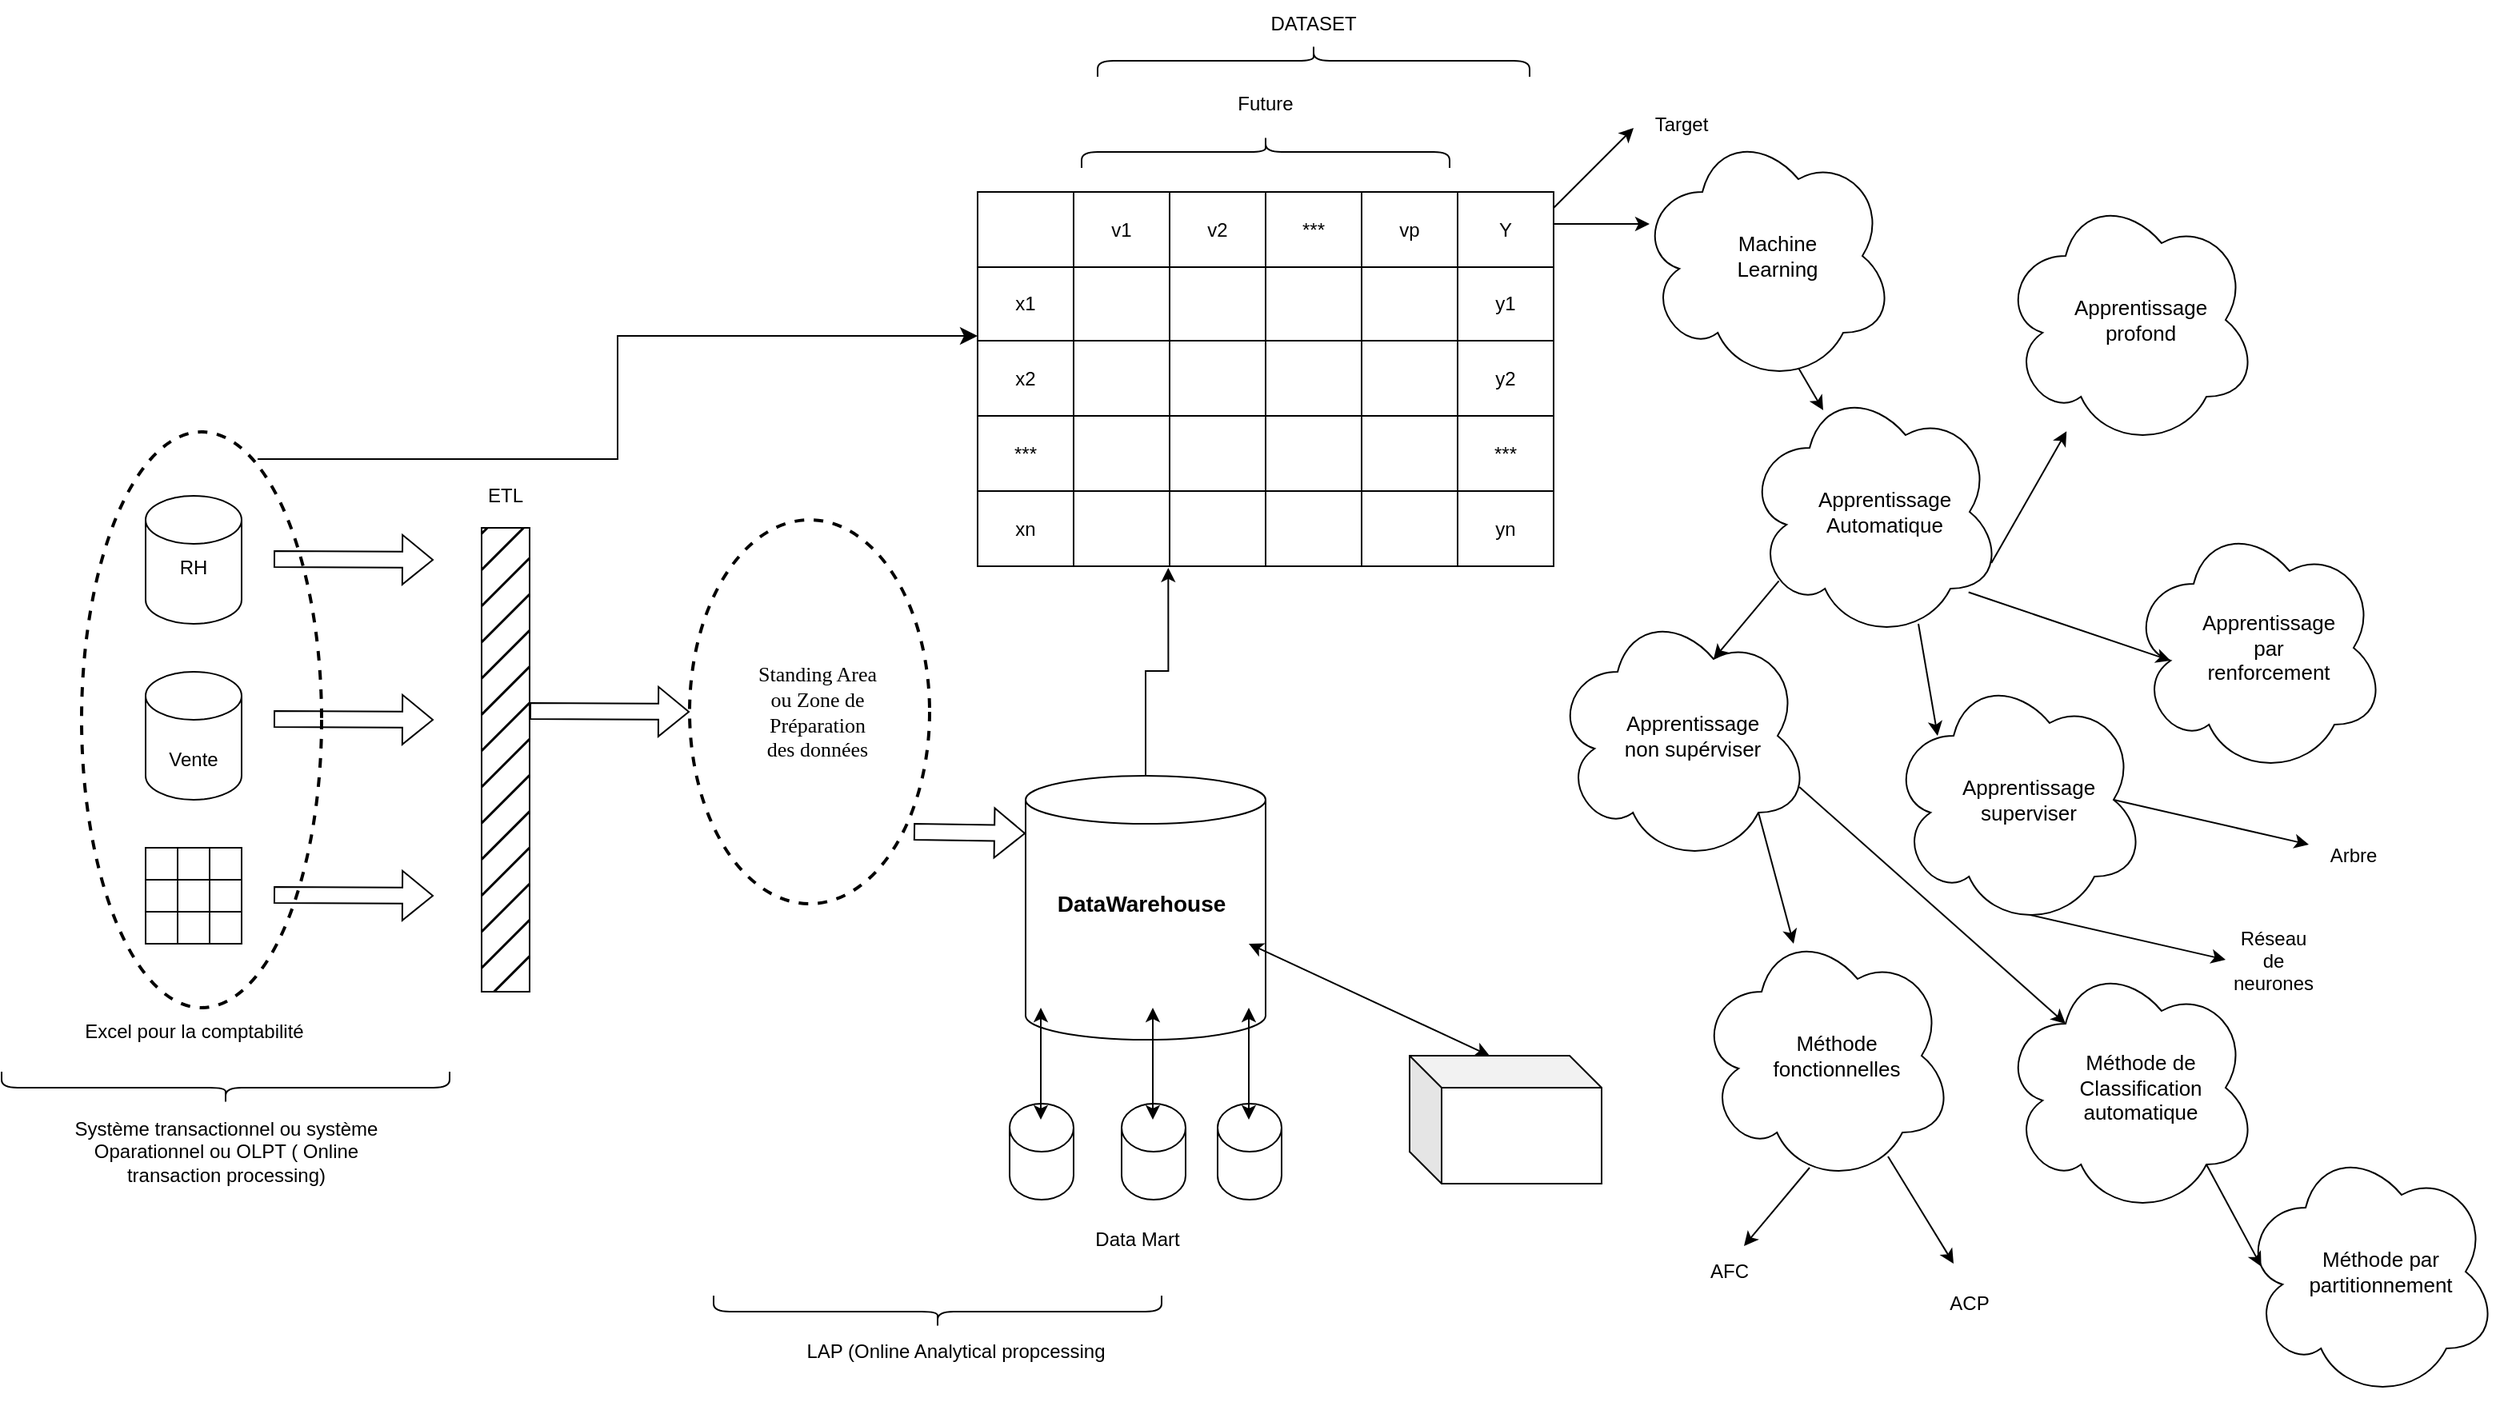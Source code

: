 <mxfile version="24.4.2" type="github">
  <diagram name="Page-1" id="4_qRCn8iwhOiS5vrPXUW">
    <mxGraphModel dx="3033" dy="1142" grid="1" gridSize="10" guides="1" tooltips="1" connect="1" arrows="1" fold="1" page="1" pageScale="1" pageWidth="827" pageHeight="1169" math="0" shadow="0">
      <root>
        <mxCell id="0" />
        <mxCell id="1" parent="0" />
        <mxCell id="8HJAYPbYDM--c-GIcgFW-26" value="" style="ellipse;whiteSpace=wrap;html=1;dashed=1;strokeWidth=2;" parent="1" vertex="1">
          <mxGeometry x="360" y="345" width="150" height="240" as="geometry" />
        </mxCell>
        <mxCell id="8HJAYPbYDM--c-GIcgFW-19" value="" style="ellipse;whiteSpace=wrap;html=1;dashed=1;strokeWidth=2;" parent="1" vertex="1">
          <mxGeometry x="-20" y="290" width="150" height="360" as="geometry" />
        </mxCell>
        <mxCell id="8HJAYPbYDM--c-GIcgFW-1" value="" style="shape=cylinder3;whiteSpace=wrap;html=1;boundedLbl=1;backgroundOutline=1;size=15;" parent="1" vertex="1">
          <mxGeometry x="20" y="330" width="60" height="80" as="geometry" />
        </mxCell>
        <mxCell id="8HJAYPbYDM--c-GIcgFW-3" value="" style="shape=cylinder3;whiteSpace=wrap;html=1;boundedLbl=1;backgroundOutline=1;size=15;" parent="1" vertex="1">
          <mxGeometry x="20" y="440" width="60" height="80" as="geometry" />
        </mxCell>
        <mxCell id="8HJAYPbYDM--c-GIcgFW-4" value="RH" style="text;strokeColor=none;align=center;fillColor=none;html=1;verticalAlign=middle;whiteSpace=wrap;rounded=0;" parent="1" vertex="1">
          <mxGeometry x="20" y="360" width="60" height="30" as="geometry" />
        </mxCell>
        <mxCell id="8HJAYPbYDM--c-GIcgFW-5" value="Vente" style="text;strokeColor=none;align=center;fillColor=none;html=1;verticalAlign=middle;whiteSpace=wrap;rounded=0;" parent="1" vertex="1">
          <mxGeometry x="20" y="480" width="60" height="30" as="geometry" />
        </mxCell>
        <mxCell id="8HJAYPbYDM--c-GIcgFW-6" value="" style="shape=table;startSize=0;container=1;collapsible=0;childLayout=tableLayout;fontSize=16;" parent="1" vertex="1">
          <mxGeometry x="20" y="550" width="60" height="60" as="geometry" />
        </mxCell>
        <mxCell id="8HJAYPbYDM--c-GIcgFW-7" value="" style="shape=tableRow;horizontal=0;startSize=0;swimlaneHead=0;swimlaneBody=0;strokeColor=inherit;top=0;left=0;bottom=0;right=0;collapsible=0;dropTarget=0;fillColor=none;points=[[0,0.5],[1,0.5]];portConstraint=eastwest;fontSize=16;" parent="8HJAYPbYDM--c-GIcgFW-6" vertex="1">
          <mxGeometry width="60" height="20" as="geometry" />
        </mxCell>
        <mxCell id="8HJAYPbYDM--c-GIcgFW-8" value="" style="shape=partialRectangle;html=1;whiteSpace=wrap;connectable=0;strokeColor=inherit;overflow=hidden;fillColor=none;top=0;left=0;bottom=0;right=0;pointerEvents=1;fontSize=16;" parent="8HJAYPbYDM--c-GIcgFW-7" vertex="1">
          <mxGeometry width="20" height="20" as="geometry">
            <mxRectangle width="20" height="20" as="alternateBounds" />
          </mxGeometry>
        </mxCell>
        <mxCell id="8HJAYPbYDM--c-GIcgFW-9" value="" style="shape=partialRectangle;html=1;whiteSpace=wrap;connectable=0;strokeColor=inherit;overflow=hidden;fillColor=none;top=0;left=0;bottom=0;right=0;pointerEvents=1;fontSize=16;" parent="8HJAYPbYDM--c-GIcgFW-7" vertex="1">
          <mxGeometry x="20" width="20" height="20" as="geometry">
            <mxRectangle width="20" height="20" as="alternateBounds" />
          </mxGeometry>
        </mxCell>
        <mxCell id="8HJAYPbYDM--c-GIcgFW-10" value="" style="shape=partialRectangle;html=1;whiteSpace=wrap;connectable=0;strokeColor=inherit;overflow=hidden;fillColor=none;top=0;left=0;bottom=0;right=0;pointerEvents=1;fontSize=16;" parent="8HJAYPbYDM--c-GIcgFW-7" vertex="1">
          <mxGeometry x="40" width="20" height="20" as="geometry">
            <mxRectangle width="20" height="20" as="alternateBounds" />
          </mxGeometry>
        </mxCell>
        <mxCell id="8HJAYPbYDM--c-GIcgFW-11" value="" style="shape=tableRow;horizontal=0;startSize=0;swimlaneHead=0;swimlaneBody=0;strokeColor=inherit;top=0;left=0;bottom=0;right=0;collapsible=0;dropTarget=0;fillColor=none;points=[[0,0.5],[1,0.5]];portConstraint=eastwest;fontSize=16;" parent="8HJAYPbYDM--c-GIcgFW-6" vertex="1">
          <mxGeometry y="20" width="60" height="20" as="geometry" />
        </mxCell>
        <mxCell id="8HJAYPbYDM--c-GIcgFW-12" value="" style="shape=partialRectangle;html=1;whiteSpace=wrap;connectable=0;strokeColor=inherit;overflow=hidden;fillColor=none;top=0;left=0;bottom=0;right=0;pointerEvents=1;fontSize=16;" parent="8HJAYPbYDM--c-GIcgFW-11" vertex="1">
          <mxGeometry width="20" height="20" as="geometry">
            <mxRectangle width="20" height="20" as="alternateBounds" />
          </mxGeometry>
        </mxCell>
        <mxCell id="8HJAYPbYDM--c-GIcgFW-13" value="" style="shape=partialRectangle;html=1;whiteSpace=wrap;connectable=0;strokeColor=inherit;overflow=hidden;fillColor=none;top=0;left=0;bottom=0;right=0;pointerEvents=1;fontSize=16;" parent="8HJAYPbYDM--c-GIcgFW-11" vertex="1">
          <mxGeometry x="20" width="20" height="20" as="geometry">
            <mxRectangle width="20" height="20" as="alternateBounds" />
          </mxGeometry>
        </mxCell>
        <mxCell id="8HJAYPbYDM--c-GIcgFW-14" value="" style="shape=partialRectangle;html=1;whiteSpace=wrap;connectable=0;strokeColor=inherit;overflow=hidden;fillColor=none;top=0;left=0;bottom=0;right=0;pointerEvents=1;fontSize=16;" parent="8HJAYPbYDM--c-GIcgFW-11" vertex="1">
          <mxGeometry x="40" width="20" height="20" as="geometry">
            <mxRectangle width="20" height="20" as="alternateBounds" />
          </mxGeometry>
        </mxCell>
        <mxCell id="8HJAYPbYDM--c-GIcgFW-15" value="" style="shape=tableRow;horizontal=0;startSize=0;swimlaneHead=0;swimlaneBody=0;strokeColor=inherit;top=0;left=0;bottom=0;right=0;collapsible=0;dropTarget=0;fillColor=none;points=[[0,0.5],[1,0.5]];portConstraint=eastwest;fontSize=16;" parent="8HJAYPbYDM--c-GIcgFW-6" vertex="1">
          <mxGeometry y="40" width="60" height="20" as="geometry" />
        </mxCell>
        <mxCell id="8HJAYPbYDM--c-GIcgFW-16" value="" style="shape=partialRectangle;html=1;whiteSpace=wrap;connectable=0;strokeColor=inherit;overflow=hidden;fillColor=none;top=0;left=0;bottom=0;right=0;pointerEvents=1;fontSize=16;" parent="8HJAYPbYDM--c-GIcgFW-15" vertex="1">
          <mxGeometry width="20" height="20" as="geometry">
            <mxRectangle width="20" height="20" as="alternateBounds" />
          </mxGeometry>
        </mxCell>
        <mxCell id="8HJAYPbYDM--c-GIcgFW-17" value="" style="shape=partialRectangle;html=1;whiteSpace=wrap;connectable=0;strokeColor=inherit;overflow=hidden;fillColor=none;top=0;left=0;bottom=0;right=0;pointerEvents=1;fontSize=16;" parent="8HJAYPbYDM--c-GIcgFW-15" vertex="1">
          <mxGeometry x="20" width="20" height="20" as="geometry">
            <mxRectangle width="20" height="20" as="alternateBounds" />
          </mxGeometry>
        </mxCell>
        <mxCell id="8HJAYPbYDM--c-GIcgFW-18" value="" style="shape=partialRectangle;html=1;whiteSpace=wrap;connectable=0;strokeColor=inherit;overflow=hidden;fillColor=none;top=0;left=0;bottom=0;right=0;pointerEvents=1;fontSize=16;" parent="8HJAYPbYDM--c-GIcgFW-15" vertex="1">
          <mxGeometry x="40" width="20" height="20" as="geometry">
            <mxRectangle width="20" height="20" as="alternateBounds" />
          </mxGeometry>
        </mxCell>
        <mxCell id="8HJAYPbYDM--c-GIcgFW-20" value="" style="shape=flexArrow;endArrow=classic;html=1;rounded=0;" parent="1" edge="1">
          <mxGeometry width="50" height="50" relative="1" as="geometry">
            <mxPoint x="100" y="369.5" as="sourcePoint" />
            <mxPoint x="200" y="370" as="targetPoint" />
          </mxGeometry>
        </mxCell>
        <mxCell id="8HJAYPbYDM--c-GIcgFW-21" value="" style="shape=flexArrow;endArrow=classic;html=1;rounded=0;" parent="1" edge="1">
          <mxGeometry width="50" height="50" relative="1" as="geometry">
            <mxPoint x="100" y="469.5" as="sourcePoint" />
            <mxPoint x="200" y="470" as="targetPoint" />
          </mxGeometry>
        </mxCell>
        <mxCell id="8HJAYPbYDM--c-GIcgFW-22" value="" style="shape=flexArrow;endArrow=classic;html=1;rounded=0;" parent="1" edge="1">
          <mxGeometry width="50" height="50" relative="1" as="geometry">
            <mxPoint x="100" y="579.5" as="sourcePoint" />
            <mxPoint x="200" y="580" as="targetPoint" />
          </mxGeometry>
        </mxCell>
        <mxCell id="8HJAYPbYDM--c-GIcgFW-23" value="" style="rounded=0;whiteSpace=wrap;html=1;fillStyle=hatch;fillColor=#000000;" parent="1" vertex="1">
          <mxGeometry x="230" y="350" width="30" height="290" as="geometry" />
        </mxCell>
        <mxCell id="8HJAYPbYDM--c-GIcgFW-25" value="" style="shape=flexArrow;endArrow=classic;html=1;rounded=0;" parent="1" edge="1">
          <mxGeometry width="50" height="50" relative="1" as="geometry">
            <mxPoint x="260" y="464.5" as="sourcePoint" />
            <mxPoint x="360" y="465" as="targetPoint" />
          </mxGeometry>
        </mxCell>
        <mxCell id="8HJAYPbYDM--c-GIcgFW-27" value="Standing Area ou Zone de Préparation des données" style="text;strokeColor=none;align=center;fillColor=none;html=1;verticalAlign=middle;whiteSpace=wrap;rounded=0;fontFamily=Lucida Console;fontSize=13;" parent="1" vertex="1">
          <mxGeometry x="400" y="440" width="80" height="50" as="geometry" />
        </mxCell>
        <mxCell id="8HJAYPbYDM--c-GIcgFW-28" value="" style="shape=flexArrow;endArrow=classic;html=1;rounded=0;" parent="1" edge="1">
          <mxGeometry width="50" height="50" relative="1" as="geometry">
            <mxPoint x="500" y="540" as="sourcePoint" />
            <mxPoint x="570" y="541" as="targetPoint" />
          </mxGeometry>
        </mxCell>
        <mxCell id="8HJAYPbYDM--c-GIcgFW-29" value="" style="shape=cylinder3;whiteSpace=wrap;html=1;boundedLbl=1;backgroundOutline=1;size=15;" parent="1" vertex="1">
          <mxGeometry x="570" y="505" width="150" height="165" as="geometry" />
        </mxCell>
        <mxCell id="8HJAYPbYDM--c-GIcgFW-30" value="DataWarehouse" style="text;strokeColor=none;align=center;fillColor=none;html=1;verticalAlign=middle;whiteSpace=wrap;rounded=0;fontSize=14;fontStyle=1" parent="1" vertex="1">
          <mxGeometry x="600" y="570" width="85" height="30" as="geometry" />
        </mxCell>
        <mxCell id="FO_r439dcO0VRPwI1_cU-1" value="" style="shape=cylinder3;whiteSpace=wrap;html=1;boundedLbl=1;backgroundOutline=1;size=15;" vertex="1" parent="1">
          <mxGeometry x="560" y="710" width="40" height="60" as="geometry" />
        </mxCell>
        <mxCell id="FO_r439dcO0VRPwI1_cU-2" value="" style="shape=cylinder3;whiteSpace=wrap;html=1;boundedLbl=1;backgroundOutline=1;size=15;" vertex="1" parent="1">
          <mxGeometry x="630" y="710" width="40" height="60" as="geometry" />
        </mxCell>
        <mxCell id="FO_r439dcO0VRPwI1_cU-3" value="" style="shape=cylinder3;whiteSpace=wrap;html=1;boundedLbl=1;backgroundOutline=1;size=15;" vertex="1" parent="1">
          <mxGeometry x="690" y="710" width="40" height="60" as="geometry" />
        </mxCell>
        <mxCell id="FO_r439dcO0VRPwI1_cU-4" value="" style="endArrow=classic;startArrow=classic;html=1;rounded=0;" edge="1" parent="1">
          <mxGeometry width="50" height="50" relative="1" as="geometry">
            <mxPoint x="579.5" y="720" as="sourcePoint" />
            <mxPoint x="579.5" y="650" as="targetPoint" />
          </mxGeometry>
        </mxCell>
        <mxCell id="FO_r439dcO0VRPwI1_cU-5" value="" style="endArrow=classic;startArrow=classic;html=1;rounded=0;" edge="1" parent="1">
          <mxGeometry width="50" height="50" relative="1" as="geometry">
            <mxPoint x="649.5" y="720" as="sourcePoint" />
            <mxPoint x="649.5" y="650" as="targetPoint" />
          </mxGeometry>
        </mxCell>
        <mxCell id="FO_r439dcO0VRPwI1_cU-6" value="" style="endArrow=classic;startArrow=classic;html=1;rounded=0;" edge="1" parent="1">
          <mxGeometry width="50" height="50" relative="1" as="geometry">
            <mxPoint x="709.5" y="720" as="sourcePoint" />
            <mxPoint x="709.5" y="650" as="targetPoint" />
          </mxGeometry>
        </mxCell>
        <mxCell id="FO_r439dcO0VRPwI1_cU-7" value="Data Mart" style="text;strokeColor=none;align=center;fillColor=none;html=1;verticalAlign=middle;whiteSpace=wrap;rounded=0;" vertex="1" parent="1">
          <mxGeometry x="610" y="780" width="60" height="30" as="geometry" />
        </mxCell>
        <mxCell id="FO_r439dcO0VRPwI1_cU-8" value="" style="shape=cube;whiteSpace=wrap;html=1;boundedLbl=1;backgroundOutline=1;darkOpacity=0.05;darkOpacity2=0.1;" vertex="1" parent="1">
          <mxGeometry x="810" y="680" width="120" height="80" as="geometry" />
        </mxCell>
        <mxCell id="FO_r439dcO0VRPwI1_cU-9" value="" style="endArrow=classic;startArrow=classic;html=1;rounded=0;exitX=0;exitY=0;exitDx=50;exitDy=0;exitPerimeter=0;" edge="1" parent="1" source="FO_r439dcO0VRPwI1_cU-8">
          <mxGeometry width="50" height="50" relative="1" as="geometry">
            <mxPoint x="709.5" y="680" as="sourcePoint" />
            <mxPoint x="709.5" y="610" as="targetPoint" />
          </mxGeometry>
        </mxCell>
        <mxCell id="FO_r439dcO0VRPwI1_cU-10" value="" style="childLayout=tableLayout;recursiveResize=0;shadow=0;fillColor=none;" vertex="1" parent="1">
          <mxGeometry x="540" y="140" width="360" height="234" as="geometry" />
        </mxCell>
        <mxCell id="FO_r439dcO0VRPwI1_cU-11" value="" style="shape=tableRow;horizontal=0;startSize=0;swimlaneHead=0;swimlaneBody=0;top=0;left=0;bottom=0;right=0;dropTarget=0;collapsible=0;recursiveResize=0;expand=0;fontStyle=0;fillColor=none;strokeColor=inherit;" vertex="1" parent="FO_r439dcO0VRPwI1_cU-10">
          <mxGeometry width="360" height="47" as="geometry" />
        </mxCell>
        <mxCell id="FO_r439dcO0VRPwI1_cU-12" value="&lt;span style=&quot;white-space: pre;&quot;&gt;&#x9;&lt;/span&gt;" style="connectable=0;recursiveResize=0;strokeColor=inherit;fillColor=none;align=center;whiteSpace=wrap;html=1;" vertex="1" parent="FO_r439dcO0VRPwI1_cU-11">
          <mxGeometry width="60" height="47" as="geometry">
            <mxRectangle width="60" height="47" as="alternateBounds" />
          </mxGeometry>
        </mxCell>
        <mxCell id="FO_r439dcO0VRPwI1_cU-13" value="v1" style="connectable=0;recursiveResize=0;strokeColor=inherit;fillColor=none;align=center;whiteSpace=wrap;html=1;" vertex="1" parent="FO_r439dcO0VRPwI1_cU-11">
          <mxGeometry x="60" width="60" height="47" as="geometry">
            <mxRectangle width="60" height="47" as="alternateBounds" />
          </mxGeometry>
        </mxCell>
        <mxCell id="FO_r439dcO0VRPwI1_cU-14" value="v2" style="connectable=0;recursiveResize=0;strokeColor=inherit;fillColor=none;align=center;whiteSpace=wrap;html=1;" vertex="1" parent="FO_r439dcO0VRPwI1_cU-11">
          <mxGeometry x="120" width="60" height="47" as="geometry">
            <mxRectangle width="60" height="47" as="alternateBounds" />
          </mxGeometry>
        </mxCell>
        <mxCell id="FO_r439dcO0VRPwI1_cU-46" value="***" style="connectable=0;recursiveResize=0;strokeColor=inherit;fillColor=none;align=center;whiteSpace=wrap;html=1;" vertex="1" parent="FO_r439dcO0VRPwI1_cU-11">
          <mxGeometry x="180" width="60" height="47" as="geometry">
            <mxRectangle width="60" height="47" as="alternateBounds" />
          </mxGeometry>
        </mxCell>
        <mxCell id="FO_r439dcO0VRPwI1_cU-51" value="vp" style="connectable=0;recursiveResize=0;strokeColor=inherit;fillColor=none;align=center;whiteSpace=wrap;html=1;" vertex="1" parent="FO_r439dcO0VRPwI1_cU-11">
          <mxGeometry x="240" width="60" height="47" as="geometry">
            <mxRectangle width="60" height="47" as="alternateBounds" />
          </mxGeometry>
        </mxCell>
        <mxCell id="FO_r439dcO0VRPwI1_cU-56" value="Y" style="connectable=0;recursiveResize=0;strokeColor=inherit;fillColor=none;align=center;whiteSpace=wrap;html=1;" vertex="1" parent="FO_r439dcO0VRPwI1_cU-11">
          <mxGeometry x="300" width="60" height="47" as="geometry">
            <mxRectangle width="60" height="47" as="alternateBounds" />
          </mxGeometry>
        </mxCell>
        <mxCell id="FO_r439dcO0VRPwI1_cU-15" style="shape=tableRow;horizontal=0;startSize=0;swimlaneHead=0;swimlaneBody=0;top=0;left=0;bottom=0;right=0;dropTarget=0;collapsible=0;recursiveResize=0;expand=0;fontStyle=0;fillColor=none;strokeColor=inherit;" vertex="1" parent="FO_r439dcO0VRPwI1_cU-10">
          <mxGeometry y="47" width="360" height="46" as="geometry" />
        </mxCell>
        <mxCell id="FO_r439dcO0VRPwI1_cU-16" value="x1" style="connectable=0;recursiveResize=0;strokeColor=inherit;fillColor=none;align=center;whiteSpace=wrap;html=1;" vertex="1" parent="FO_r439dcO0VRPwI1_cU-15">
          <mxGeometry width="60" height="46" as="geometry">
            <mxRectangle width="60" height="46" as="alternateBounds" />
          </mxGeometry>
        </mxCell>
        <mxCell id="FO_r439dcO0VRPwI1_cU-17" value="" style="connectable=0;recursiveResize=0;strokeColor=inherit;fillColor=none;align=center;whiteSpace=wrap;html=1;" vertex="1" parent="FO_r439dcO0VRPwI1_cU-15">
          <mxGeometry x="60" width="60" height="46" as="geometry">
            <mxRectangle width="60" height="46" as="alternateBounds" />
          </mxGeometry>
        </mxCell>
        <mxCell id="FO_r439dcO0VRPwI1_cU-18" value="" style="connectable=0;recursiveResize=0;strokeColor=inherit;fillColor=none;align=center;whiteSpace=wrap;html=1;" vertex="1" parent="FO_r439dcO0VRPwI1_cU-15">
          <mxGeometry x="120" width="60" height="46" as="geometry">
            <mxRectangle width="60" height="46" as="alternateBounds" />
          </mxGeometry>
        </mxCell>
        <mxCell id="FO_r439dcO0VRPwI1_cU-47" style="connectable=0;recursiveResize=0;strokeColor=inherit;fillColor=none;align=center;whiteSpace=wrap;html=1;" vertex="1" parent="FO_r439dcO0VRPwI1_cU-15">
          <mxGeometry x="180" width="60" height="46" as="geometry">
            <mxRectangle width="60" height="46" as="alternateBounds" />
          </mxGeometry>
        </mxCell>
        <mxCell id="FO_r439dcO0VRPwI1_cU-52" style="connectable=0;recursiveResize=0;strokeColor=inherit;fillColor=none;align=center;whiteSpace=wrap;html=1;" vertex="1" parent="FO_r439dcO0VRPwI1_cU-15">
          <mxGeometry x="240" width="60" height="46" as="geometry">
            <mxRectangle width="60" height="46" as="alternateBounds" />
          </mxGeometry>
        </mxCell>
        <mxCell id="FO_r439dcO0VRPwI1_cU-57" value="y1" style="connectable=0;recursiveResize=0;strokeColor=inherit;fillColor=none;align=center;whiteSpace=wrap;html=1;" vertex="1" parent="FO_r439dcO0VRPwI1_cU-15">
          <mxGeometry x="300" width="60" height="46" as="geometry">
            <mxRectangle width="60" height="46" as="alternateBounds" />
          </mxGeometry>
        </mxCell>
        <mxCell id="FO_r439dcO0VRPwI1_cU-19" style="shape=tableRow;horizontal=0;startSize=0;swimlaneHead=0;swimlaneBody=0;top=0;left=0;bottom=0;right=0;dropTarget=0;collapsible=0;recursiveResize=0;expand=0;fontStyle=0;fillColor=none;strokeColor=inherit;" vertex="1" parent="FO_r439dcO0VRPwI1_cU-10">
          <mxGeometry y="93" width="360" height="47" as="geometry" />
        </mxCell>
        <mxCell id="FO_r439dcO0VRPwI1_cU-20" value="x2" style="connectable=0;recursiveResize=0;strokeColor=inherit;fillColor=none;align=center;whiteSpace=wrap;html=1;" vertex="1" parent="FO_r439dcO0VRPwI1_cU-19">
          <mxGeometry width="60" height="47" as="geometry">
            <mxRectangle width="60" height="47" as="alternateBounds" />
          </mxGeometry>
        </mxCell>
        <mxCell id="FO_r439dcO0VRPwI1_cU-21" value="" style="connectable=0;recursiveResize=0;strokeColor=inherit;fillColor=none;align=center;whiteSpace=wrap;html=1;" vertex="1" parent="FO_r439dcO0VRPwI1_cU-19">
          <mxGeometry x="60" width="60" height="47" as="geometry">
            <mxRectangle width="60" height="47" as="alternateBounds" />
          </mxGeometry>
        </mxCell>
        <mxCell id="FO_r439dcO0VRPwI1_cU-22" value="" style="connectable=0;recursiveResize=0;strokeColor=inherit;fillColor=none;align=center;whiteSpace=wrap;html=1;" vertex="1" parent="FO_r439dcO0VRPwI1_cU-19">
          <mxGeometry x="120" width="60" height="47" as="geometry">
            <mxRectangle width="60" height="47" as="alternateBounds" />
          </mxGeometry>
        </mxCell>
        <mxCell id="FO_r439dcO0VRPwI1_cU-48" style="connectable=0;recursiveResize=0;strokeColor=inherit;fillColor=none;align=center;whiteSpace=wrap;html=1;" vertex="1" parent="FO_r439dcO0VRPwI1_cU-19">
          <mxGeometry x="180" width="60" height="47" as="geometry">
            <mxRectangle width="60" height="47" as="alternateBounds" />
          </mxGeometry>
        </mxCell>
        <mxCell id="FO_r439dcO0VRPwI1_cU-53" style="connectable=0;recursiveResize=0;strokeColor=inherit;fillColor=none;align=center;whiteSpace=wrap;html=1;" vertex="1" parent="FO_r439dcO0VRPwI1_cU-19">
          <mxGeometry x="240" width="60" height="47" as="geometry">
            <mxRectangle width="60" height="47" as="alternateBounds" />
          </mxGeometry>
        </mxCell>
        <mxCell id="FO_r439dcO0VRPwI1_cU-58" value="y2" style="connectable=0;recursiveResize=0;strokeColor=inherit;fillColor=none;align=center;whiteSpace=wrap;html=1;" vertex="1" parent="FO_r439dcO0VRPwI1_cU-19">
          <mxGeometry x="300" width="60" height="47" as="geometry">
            <mxRectangle width="60" height="47" as="alternateBounds" />
          </mxGeometry>
        </mxCell>
        <mxCell id="FO_r439dcO0VRPwI1_cU-29" style="shape=tableRow;horizontal=0;startSize=0;swimlaneHead=0;swimlaneBody=0;top=0;left=0;bottom=0;right=0;dropTarget=0;collapsible=0;recursiveResize=0;expand=0;fontStyle=0;fillColor=none;strokeColor=inherit;" vertex="1" parent="FO_r439dcO0VRPwI1_cU-10">
          <mxGeometry y="140" width="360" height="47" as="geometry" />
        </mxCell>
        <mxCell id="FO_r439dcO0VRPwI1_cU-30" value="***" style="connectable=0;recursiveResize=0;strokeColor=inherit;fillColor=none;align=center;whiteSpace=wrap;html=1;" vertex="1" parent="FO_r439dcO0VRPwI1_cU-29">
          <mxGeometry width="60" height="47" as="geometry">
            <mxRectangle width="60" height="47" as="alternateBounds" />
          </mxGeometry>
        </mxCell>
        <mxCell id="FO_r439dcO0VRPwI1_cU-31" style="connectable=0;recursiveResize=0;strokeColor=inherit;fillColor=none;align=center;whiteSpace=wrap;html=1;" vertex="1" parent="FO_r439dcO0VRPwI1_cU-29">
          <mxGeometry x="60" width="60" height="47" as="geometry">
            <mxRectangle width="60" height="47" as="alternateBounds" />
          </mxGeometry>
        </mxCell>
        <mxCell id="FO_r439dcO0VRPwI1_cU-32" style="connectable=0;recursiveResize=0;strokeColor=inherit;fillColor=none;align=center;whiteSpace=wrap;html=1;" vertex="1" parent="FO_r439dcO0VRPwI1_cU-29">
          <mxGeometry x="120" width="60" height="47" as="geometry">
            <mxRectangle width="60" height="47" as="alternateBounds" />
          </mxGeometry>
        </mxCell>
        <mxCell id="FO_r439dcO0VRPwI1_cU-49" style="connectable=0;recursiveResize=0;strokeColor=inherit;fillColor=none;align=center;whiteSpace=wrap;html=1;" vertex="1" parent="FO_r439dcO0VRPwI1_cU-29">
          <mxGeometry x="180" width="60" height="47" as="geometry">
            <mxRectangle width="60" height="47" as="alternateBounds" />
          </mxGeometry>
        </mxCell>
        <mxCell id="FO_r439dcO0VRPwI1_cU-54" style="connectable=0;recursiveResize=0;strokeColor=inherit;fillColor=none;align=center;whiteSpace=wrap;html=1;" vertex="1" parent="FO_r439dcO0VRPwI1_cU-29">
          <mxGeometry x="240" width="60" height="47" as="geometry">
            <mxRectangle width="60" height="47" as="alternateBounds" />
          </mxGeometry>
        </mxCell>
        <mxCell id="FO_r439dcO0VRPwI1_cU-59" value="***" style="connectable=0;recursiveResize=0;strokeColor=inherit;fillColor=none;align=center;whiteSpace=wrap;html=1;" vertex="1" parent="FO_r439dcO0VRPwI1_cU-29">
          <mxGeometry x="300" width="60" height="47" as="geometry">
            <mxRectangle width="60" height="47" as="alternateBounds" />
          </mxGeometry>
        </mxCell>
        <mxCell id="FO_r439dcO0VRPwI1_cU-37" style="shape=tableRow;horizontal=0;startSize=0;swimlaneHead=0;swimlaneBody=0;top=0;left=0;bottom=0;right=0;dropTarget=0;collapsible=0;recursiveResize=0;expand=0;fontStyle=0;fillColor=none;strokeColor=inherit;" vertex="1" parent="FO_r439dcO0VRPwI1_cU-10">
          <mxGeometry y="187" width="360" height="47" as="geometry" />
        </mxCell>
        <mxCell id="FO_r439dcO0VRPwI1_cU-38" value="xn" style="connectable=0;recursiveResize=0;strokeColor=inherit;fillColor=none;align=center;whiteSpace=wrap;html=1;" vertex="1" parent="FO_r439dcO0VRPwI1_cU-37">
          <mxGeometry width="60" height="47" as="geometry">
            <mxRectangle width="60" height="47" as="alternateBounds" />
          </mxGeometry>
        </mxCell>
        <mxCell id="FO_r439dcO0VRPwI1_cU-39" style="connectable=0;recursiveResize=0;strokeColor=inherit;fillColor=none;align=center;whiteSpace=wrap;html=1;" vertex="1" parent="FO_r439dcO0VRPwI1_cU-37">
          <mxGeometry x="60" width="60" height="47" as="geometry">
            <mxRectangle width="60" height="47" as="alternateBounds" />
          </mxGeometry>
        </mxCell>
        <mxCell id="FO_r439dcO0VRPwI1_cU-40" style="connectable=0;recursiveResize=0;strokeColor=inherit;fillColor=none;align=center;whiteSpace=wrap;html=1;" vertex="1" parent="FO_r439dcO0VRPwI1_cU-37">
          <mxGeometry x="120" width="60" height="47" as="geometry">
            <mxRectangle width="60" height="47" as="alternateBounds" />
          </mxGeometry>
        </mxCell>
        <mxCell id="FO_r439dcO0VRPwI1_cU-50" style="connectable=0;recursiveResize=0;strokeColor=inherit;fillColor=none;align=center;whiteSpace=wrap;html=1;" vertex="1" parent="FO_r439dcO0VRPwI1_cU-37">
          <mxGeometry x="180" width="60" height="47" as="geometry">
            <mxRectangle width="60" height="47" as="alternateBounds" />
          </mxGeometry>
        </mxCell>
        <mxCell id="FO_r439dcO0VRPwI1_cU-55" style="connectable=0;recursiveResize=0;strokeColor=inherit;fillColor=none;align=center;whiteSpace=wrap;html=1;" vertex="1" parent="FO_r439dcO0VRPwI1_cU-37">
          <mxGeometry x="240" width="60" height="47" as="geometry">
            <mxRectangle width="60" height="47" as="alternateBounds" />
          </mxGeometry>
        </mxCell>
        <mxCell id="FO_r439dcO0VRPwI1_cU-60" value="yn" style="connectable=0;recursiveResize=0;strokeColor=inherit;fillColor=none;align=center;whiteSpace=wrap;html=1;" vertex="1" parent="FO_r439dcO0VRPwI1_cU-37">
          <mxGeometry x="300" width="60" height="47" as="geometry">
            <mxRectangle width="60" height="47" as="alternateBounds" />
          </mxGeometry>
        </mxCell>
        <mxCell id="FO_r439dcO0VRPwI1_cU-61" value="" style="shape=curlyBracket;whiteSpace=wrap;html=1;rounded=1;labelPosition=left;verticalLabelPosition=middle;align=right;verticalAlign=middle;rotation=90;" vertex="1" parent="1">
          <mxGeometry x="740" y="-77" width="20" height="270" as="geometry" />
        </mxCell>
        <mxCell id="FO_r439dcO0VRPwI1_cU-62" value="Future" style="text;strokeColor=none;align=center;fillColor=none;html=1;verticalAlign=middle;whiteSpace=wrap;rounded=0;" vertex="1" parent="1">
          <mxGeometry x="690" y="70" width="60" height="30" as="geometry" />
        </mxCell>
        <mxCell id="FO_r439dcO0VRPwI1_cU-63" value="" style="shape=curlyBracket;whiteSpace=wrap;html=1;rounded=1;labelPosition=left;verticalLabelPosition=middle;align=right;verticalAlign=middle;rotation=90;" vertex="1" parent="1">
          <mxGeometry x="710" width="20" height="230" as="geometry" />
        </mxCell>
        <mxCell id="FO_r439dcO0VRPwI1_cU-64" value="DATASET" style="text;strokeColor=none;align=center;fillColor=none;html=1;verticalAlign=middle;whiteSpace=wrap;rounded=0;" vertex="1" parent="1">
          <mxGeometry x="720" y="20" width="60" height="30" as="geometry" />
        </mxCell>
        <mxCell id="FO_r439dcO0VRPwI1_cU-65" value="&lt;div&gt;Target&lt;/div&gt;&lt;div&gt;&lt;br&gt;&lt;/div&gt;" style="text;strokeColor=none;align=center;fillColor=none;html=1;verticalAlign=middle;whiteSpace=wrap;rounded=0;" vertex="1" parent="1">
          <mxGeometry x="950" y="90" width="60" height="30" as="geometry" />
        </mxCell>
        <mxCell id="FO_r439dcO0VRPwI1_cU-66" value="" style="endArrow=classic;html=1;rounded=0;" edge="1" parent="1">
          <mxGeometry width="50" height="50" relative="1" as="geometry">
            <mxPoint x="900" y="150" as="sourcePoint" />
            <mxPoint x="950" y="100" as="targetPoint" />
          </mxGeometry>
        </mxCell>
        <mxCell id="FO_r439dcO0VRPwI1_cU-67" value="" style="edgeStyle=elbowEdgeStyle;elbow=horizontal;endArrow=classic;html=1;curved=0;rounded=0;endSize=8;startSize=8;entryX=0;entryY=0;entryDx=0;entryDy=0;" edge="1" parent="1">
          <mxGeometry width="50" height="50" relative="1" as="geometry">
            <mxPoint x="90" y="307" as="sourcePoint" />
            <mxPoint x="540.0" y="230" as="targetPoint" />
          </mxGeometry>
        </mxCell>
        <mxCell id="FO_r439dcO0VRPwI1_cU-68" value="" style="shape=curlyBracket;whiteSpace=wrap;html=1;rounded=1;flipH=1;labelPosition=right;verticalLabelPosition=middle;align=left;verticalAlign=middle;rotation=90;" vertex="1" parent="1">
          <mxGeometry x="505" y="700" width="20" height="280" as="geometry" />
        </mxCell>
        <mxCell id="FO_r439dcO0VRPwI1_cU-70" value="LAP (Online Analytical propcessing" style="text;strokeColor=none;align=center;fillColor=none;html=1;verticalAlign=middle;whiteSpace=wrap;rounded=0;" vertex="1" parent="1">
          <mxGeometry x="414" y="850" width="225" height="30" as="geometry" />
        </mxCell>
        <mxCell id="FO_r439dcO0VRPwI1_cU-71" value="" style="shape=curlyBracket;whiteSpace=wrap;html=1;rounded=1;flipH=1;labelPosition=right;verticalLabelPosition=middle;align=left;verticalAlign=middle;rotation=90;" vertex="1" parent="1">
          <mxGeometry x="60" y="560" width="20" height="280" as="geometry" />
        </mxCell>
        <mxCell id="FO_r439dcO0VRPwI1_cU-72" value="Système transactionnel ou système Oparationnel ou OLPT ( Online transaction processing)" style="text;strokeColor=none;align=center;fillColor=none;html=1;verticalAlign=middle;whiteSpace=wrap;rounded=0;" vertex="1" parent="1">
          <mxGeometry x="-42.5" y="725" width="225" height="30" as="geometry" />
        </mxCell>
        <mxCell id="FO_r439dcO0VRPwI1_cU-73" value="Excel pour la comptabilité" style="text;strokeColor=none;align=center;fillColor=none;html=1;verticalAlign=middle;whiteSpace=wrap;rounded=0;" vertex="1" parent="1">
          <mxGeometry x="-62.5" y="650" width="225" height="30" as="geometry" />
        </mxCell>
        <mxCell id="FO_r439dcO0VRPwI1_cU-74" value="" style="endArrow=classic;html=1;rounded=0;" edge="1" parent="1">
          <mxGeometry width="50" height="50" relative="1" as="geometry">
            <mxPoint x="900" y="160" as="sourcePoint" />
            <mxPoint x="960" y="160" as="targetPoint" />
          </mxGeometry>
        </mxCell>
        <mxCell id="FO_r439dcO0VRPwI1_cU-77" value="" style="group" vertex="1" connectable="0" parent="1">
          <mxGeometry x="953" y="100" width="160" height="160" as="geometry" />
        </mxCell>
        <mxCell id="FO_r439dcO0VRPwI1_cU-75" value="" style="ellipse;shape=cloud;whiteSpace=wrap;html=1;" vertex="1" parent="FO_r439dcO0VRPwI1_cU-77">
          <mxGeometry width="160" height="160" as="geometry" />
        </mxCell>
        <mxCell id="FO_r439dcO0VRPwI1_cU-76" value="Machine Learning" style="text;strokeColor=none;align=center;fillColor=none;html=1;verticalAlign=middle;whiteSpace=wrap;rounded=0;fontSize=13;" vertex="1" parent="FO_r439dcO0VRPwI1_cU-77">
          <mxGeometry x="37" y="50" width="100" height="60" as="geometry" />
        </mxCell>
        <mxCell id="FO_r439dcO0VRPwI1_cU-102" value="" style="endArrow=classic;html=1;rounded=0;entryX=0.303;entryY=0.103;entryDx=0;entryDy=0;entryPerimeter=0;" edge="1" parent="FO_r439dcO0VRPwI1_cU-77" target="FO_r439dcO0VRPwI1_cU-79">
          <mxGeometry width="50" height="50" relative="1" as="geometry">
            <mxPoint x="100" y="150" as="sourcePoint" />
            <mxPoint x="160" y="150" as="targetPoint" />
          </mxGeometry>
        </mxCell>
        <mxCell id="FO_r439dcO0VRPwI1_cU-78" value="" style="group" vertex="1" connectable="0" parent="1">
          <mxGeometry x="1020" y="260" width="160" height="160" as="geometry" />
        </mxCell>
        <mxCell id="FO_r439dcO0VRPwI1_cU-79" value="" style="ellipse;shape=cloud;whiteSpace=wrap;html=1;" vertex="1" parent="FO_r439dcO0VRPwI1_cU-78">
          <mxGeometry width="160" height="160" as="geometry" />
        </mxCell>
        <mxCell id="FO_r439dcO0VRPwI1_cU-80" value="Apprentissage Automatique" style="text;strokeColor=none;align=center;fillColor=none;html=1;verticalAlign=middle;whiteSpace=wrap;rounded=0;fontSize=13;" vertex="1" parent="FO_r439dcO0VRPwI1_cU-78">
          <mxGeometry x="37" y="50" width="100" height="60" as="geometry" />
        </mxCell>
        <mxCell id="FO_r439dcO0VRPwI1_cU-104" value="" style="endArrow=classic;html=1;rounded=0;" edge="1" parent="FO_r439dcO0VRPwI1_cU-78">
          <mxGeometry width="50" height="50" relative="1" as="geometry">
            <mxPoint x="108" y="150" as="sourcePoint" />
            <mxPoint x="120" y="220" as="targetPoint" />
          </mxGeometry>
        </mxCell>
        <mxCell id="FO_r439dcO0VRPwI1_cU-84" value="" style="group" vertex="1" connectable="0" parent="1">
          <mxGeometry x="1110" y="440" width="160" height="160" as="geometry" />
        </mxCell>
        <mxCell id="FO_r439dcO0VRPwI1_cU-85" value="" style="ellipse;shape=cloud;whiteSpace=wrap;html=1;" vertex="1" parent="FO_r439dcO0VRPwI1_cU-84">
          <mxGeometry width="160" height="160" as="geometry" />
        </mxCell>
        <mxCell id="FO_r439dcO0VRPwI1_cU-86" value="Apprentissage superviser" style="text;strokeColor=none;align=center;fillColor=none;html=1;verticalAlign=middle;whiteSpace=wrap;rounded=0;fontSize=13;" vertex="1" parent="FO_r439dcO0VRPwI1_cU-84">
          <mxGeometry x="37" y="50" width="100" height="60" as="geometry" />
        </mxCell>
        <mxCell id="FO_r439dcO0VRPwI1_cU-87" value="" style="group" vertex="1" connectable="0" parent="1">
          <mxGeometry x="1260" y="345" width="160" height="160" as="geometry" />
        </mxCell>
        <mxCell id="FO_r439dcO0VRPwI1_cU-88" value="" style="ellipse;shape=cloud;whiteSpace=wrap;html=1;" vertex="1" parent="FO_r439dcO0VRPwI1_cU-87">
          <mxGeometry width="160" height="160" as="geometry" />
        </mxCell>
        <mxCell id="FO_r439dcO0VRPwI1_cU-89" value="Apprentissage par renforcement" style="text;strokeColor=none;align=center;fillColor=none;html=1;verticalAlign=middle;whiteSpace=wrap;rounded=0;fontSize=13;" vertex="1" parent="FO_r439dcO0VRPwI1_cU-87">
          <mxGeometry x="37" y="50" width="100" height="60" as="geometry" />
        </mxCell>
        <mxCell id="FO_r439dcO0VRPwI1_cU-90" value="" style="group" vertex="1" connectable="0" parent="1">
          <mxGeometry x="900" y="400" width="160" height="160" as="geometry" />
        </mxCell>
        <mxCell id="FO_r439dcO0VRPwI1_cU-91" value="" style="ellipse;shape=cloud;whiteSpace=wrap;html=1;" vertex="1" parent="FO_r439dcO0VRPwI1_cU-90">
          <mxGeometry width="160" height="160" as="geometry" />
        </mxCell>
        <mxCell id="FO_r439dcO0VRPwI1_cU-92" value="Apprentissage non supérviser" style="text;strokeColor=none;align=center;fillColor=none;html=1;verticalAlign=middle;whiteSpace=wrap;rounded=0;fontSize=13;" vertex="1" parent="FO_r439dcO0VRPwI1_cU-90">
          <mxGeometry x="37" y="50" width="100" height="60" as="geometry" />
        </mxCell>
        <mxCell id="FO_r439dcO0VRPwI1_cU-93" value="" style="group" vertex="1" connectable="0" parent="1">
          <mxGeometry x="990" y="600" width="160" height="160" as="geometry" />
        </mxCell>
        <mxCell id="FO_r439dcO0VRPwI1_cU-94" value="" style="ellipse;shape=cloud;whiteSpace=wrap;html=1;" vertex="1" parent="FO_r439dcO0VRPwI1_cU-93">
          <mxGeometry width="160" height="160" as="geometry" />
        </mxCell>
        <mxCell id="FO_r439dcO0VRPwI1_cU-95" value="Méthode fonctionnelles" style="text;strokeColor=none;align=center;fillColor=none;html=1;verticalAlign=middle;whiteSpace=wrap;rounded=0;fontSize=13;" vertex="1" parent="FO_r439dcO0VRPwI1_cU-93">
          <mxGeometry x="37" y="50" width="100" height="60" as="geometry" />
        </mxCell>
        <mxCell id="FO_r439dcO0VRPwI1_cU-96" value="" style="group" vertex="1" connectable="0" parent="1">
          <mxGeometry x="1180" y="620" width="160" height="160" as="geometry" />
        </mxCell>
        <mxCell id="FO_r439dcO0VRPwI1_cU-97" value="" style="ellipse;shape=cloud;whiteSpace=wrap;html=1;" vertex="1" parent="FO_r439dcO0VRPwI1_cU-96">
          <mxGeometry width="160" height="160" as="geometry" />
        </mxCell>
        <mxCell id="FO_r439dcO0VRPwI1_cU-98" value="Méthode de Classification automatique" style="text;strokeColor=none;align=center;fillColor=none;html=1;verticalAlign=middle;whiteSpace=wrap;rounded=0;fontSize=13;" vertex="1" parent="FO_r439dcO0VRPwI1_cU-96">
          <mxGeometry x="37" y="50" width="100" height="60" as="geometry" />
        </mxCell>
        <mxCell id="FO_r439dcO0VRPwI1_cU-99" value="" style="group" vertex="1" connectable="0" parent="1">
          <mxGeometry x="1180" y="140" width="160" height="160" as="geometry" />
        </mxCell>
        <mxCell id="FO_r439dcO0VRPwI1_cU-100" value="" style="ellipse;shape=cloud;whiteSpace=wrap;html=1;" vertex="1" parent="FO_r439dcO0VRPwI1_cU-99">
          <mxGeometry width="160" height="160" as="geometry" />
        </mxCell>
        <mxCell id="FO_r439dcO0VRPwI1_cU-101" value="Apprentissage profond" style="text;strokeColor=none;align=center;fillColor=none;html=1;verticalAlign=middle;whiteSpace=wrap;rounded=0;fontSize=13;" vertex="1" parent="FO_r439dcO0VRPwI1_cU-99">
          <mxGeometry x="37" y="50" width="100" height="60" as="geometry" />
        </mxCell>
        <mxCell id="FO_r439dcO0VRPwI1_cU-103" value="" style="endArrow=classic;html=1;rounded=0;exitX=0.13;exitY=0.77;exitDx=0;exitDy=0;exitPerimeter=0;entryX=0.625;entryY=0.2;entryDx=0;entryDy=0;entryPerimeter=0;" edge="1" parent="1" source="FO_r439dcO0VRPwI1_cU-79" target="FO_r439dcO0VRPwI1_cU-91">
          <mxGeometry width="50" height="50" relative="1" as="geometry">
            <mxPoint x="920" y="180" as="sourcePoint" />
            <mxPoint x="980" y="180" as="targetPoint" />
          </mxGeometry>
        </mxCell>
        <mxCell id="FO_r439dcO0VRPwI1_cU-105" value="" style="endArrow=classic;html=1;rounded=0;exitX=0.8;exitY=0.8;exitDx=0;exitDy=0;exitPerimeter=0;" edge="1" parent="1" source="FO_r439dcO0VRPwI1_cU-91">
          <mxGeometry width="50" height="50" relative="1" as="geometry">
            <mxPoint x="1061" y="403" as="sourcePoint" />
            <mxPoint x="1050" y="610" as="targetPoint" />
          </mxGeometry>
        </mxCell>
        <mxCell id="FO_r439dcO0VRPwI1_cU-106" value="" style="endArrow=classic;html=1;rounded=0;exitX=0.13;exitY=0.77;exitDx=0;exitDy=0;exitPerimeter=0;entryX=0.625;entryY=0.2;entryDx=0;entryDy=0;entryPerimeter=0;" edge="1" parent="1">
          <mxGeometry width="50" height="50" relative="1" as="geometry">
            <mxPoint x="1060" y="750" as="sourcePoint" />
            <mxPoint x="1019" y="799" as="targetPoint" />
          </mxGeometry>
        </mxCell>
        <mxCell id="FO_r439dcO0VRPwI1_cU-107" value="" style="endArrow=classic;html=1;rounded=0;exitX=0.13;exitY=0.77;exitDx=0;exitDy=0;exitPerimeter=0;" edge="1" parent="1">
          <mxGeometry width="50" height="50" relative="1" as="geometry">
            <mxPoint x="1109" y="743" as="sourcePoint" />
            <mxPoint x="1150" y="810" as="targetPoint" />
          </mxGeometry>
        </mxCell>
        <mxCell id="FO_r439dcO0VRPwI1_cU-108" value="&lt;div&gt;AFC&lt;/div&gt;" style="text;strokeColor=none;align=center;fillColor=none;html=1;verticalAlign=middle;whiteSpace=wrap;rounded=0;" vertex="1" parent="1">
          <mxGeometry x="980" y="800" width="60" height="30" as="geometry" />
        </mxCell>
        <mxCell id="FO_r439dcO0VRPwI1_cU-109" value="ACP" style="text;strokeColor=none;align=center;fillColor=none;html=1;verticalAlign=middle;whiteSpace=wrap;rounded=0;" vertex="1" parent="1">
          <mxGeometry x="1130" y="820" width="60" height="30" as="geometry" />
        </mxCell>
        <mxCell id="FO_r439dcO0VRPwI1_cU-110" value="" style="endArrow=classic;html=1;rounded=0;exitX=0.96;exitY=0.7;exitDx=0;exitDy=0;exitPerimeter=0;" edge="1" parent="1" source="FO_r439dcO0VRPwI1_cU-79" target="FO_r439dcO0VRPwI1_cU-100">
          <mxGeometry width="50" height="50" relative="1" as="geometry">
            <mxPoint x="1147" y="753" as="sourcePoint" />
            <mxPoint x="1188" y="820" as="targetPoint" />
          </mxGeometry>
        </mxCell>
        <mxCell id="FO_r439dcO0VRPwI1_cU-111" value="" style="endArrow=classic;html=1;rounded=0;exitX=0.871;exitY=0.814;exitDx=0;exitDy=0;exitPerimeter=0;entryX=0.16;entryY=0.55;entryDx=0;entryDy=0;entryPerimeter=0;" edge="1" parent="1" source="FO_r439dcO0VRPwI1_cU-79" target="FO_r439dcO0VRPwI1_cU-88">
          <mxGeometry width="50" height="50" relative="1" as="geometry">
            <mxPoint x="1184" y="382" as="sourcePoint" />
            <mxPoint x="1266" y="318" as="targetPoint" />
          </mxGeometry>
        </mxCell>
        <mxCell id="FO_r439dcO0VRPwI1_cU-112" value="" style="endArrow=classic;html=1;rounded=0;exitX=0.96;exitY=0.7;exitDx=0;exitDy=0;exitPerimeter=0;entryX=0.25;entryY=0.25;entryDx=0;entryDy=0;entryPerimeter=0;" edge="1" parent="1" source="FO_r439dcO0VRPwI1_cU-91" target="FO_r439dcO0VRPwI1_cU-97">
          <mxGeometry width="50" height="50" relative="1" as="geometry">
            <mxPoint x="1169" y="415" as="sourcePoint" />
            <mxPoint x="1291" y="493" as="targetPoint" />
          </mxGeometry>
        </mxCell>
        <mxCell id="FO_r439dcO0VRPwI1_cU-113" value="" style="group" vertex="1" connectable="0" parent="1">
          <mxGeometry x="1330" y="735" width="160" height="160" as="geometry" />
        </mxCell>
        <mxCell id="FO_r439dcO0VRPwI1_cU-114" value="" style="ellipse;shape=cloud;whiteSpace=wrap;html=1;" vertex="1" parent="FO_r439dcO0VRPwI1_cU-113">
          <mxGeometry width="160" height="160" as="geometry" />
        </mxCell>
        <mxCell id="FO_r439dcO0VRPwI1_cU-115" value="Méthode par partitionnement" style="text;strokeColor=none;align=center;fillColor=none;html=1;verticalAlign=middle;whiteSpace=wrap;rounded=0;fontSize=13;" vertex="1" parent="FO_r439dcO0VRPwI1_cU-113">
          <mxGeometry x="37" y="50" width="100" height="60" as="geometry" />
        </mxCell>
        <mxCell id="FO_r439dcO0VRPwI1_cU-116" value="" style="endArrow=classic;html=1;rounded=0;exitX=0.8;exitY=0.8;exitDx=0;exitDy=0;exitPerimeter=0;entryX=0.077;entryY=0.48;entryDx=0;entryDy=0;entryPerimeter=0;" edge="1" parent="1" source="FO_r439dcO0VRPwI1_cU-97" target="FO_r439dcO0VRPwI1_cU-114">
          <mxGeometry width="50" height="50" relative="1" as="geometry">
            <mxPoint x="1304" y="574" as="sourcePoint" />
            <mxPoint x="1470" y="722" as="targetPoint" />
          </mxGeometry>
        </mxCell>
        <mxCell id="FO_r439dcO0VRPwI1_cU-117" value="" style="endArrow=classic;html=1;rounded=0;exitX=0.55;exitY=0.95;exitDx=0;exitDy=0;exitPerimeter=0;" edge="1" parent="1" source="FO_r439dcO0VRPwI1_cU-85">
          <mxGeometry width="50" height="50" relative="1" as="geometry">
            <mxPoint x="1154" y="735" as="sourcePoint" />
            <mxPoint x="1320" y="620" as="targetPoint" />
          </mxGeometry>
        </mxCell>
        <mxCell id="FO_r439dcO0VRPwI1_cU-118" value="&lt;div&gt;Réseau de neurones&lt;/div&gt;&lt;div&gt;&lt;br&gt;&lt;/div&gt;&lt;div&gt;&lt;br&gt;&lt;/div&gt;" style="text;strokeColor=none;align=center;fillColor=none;html=1;verticalAlign=middle;whiteSpace=wrap;rounded=0;" vertex="1" parent="1">
          <mxGeometry x="1320" y="620" width="60" height="30" as="geometry" />
        </mxCell>
        <mxCell id="FO_r439dcO0VRPwI1_cU-119" value="" style="endArrow=classic;html=1;rounded=0;exitX=0.55;exitY=0.95;exitDx=0;exitDy=0;exitPerimeter=0;" edge="1" parent="1">
          <mxGeometry width="50" height="50" relative="1" as="geometry">
            <mxPoint x="1250" y="520" as="sourcePoint" />
            <mxPoint x="1372" y="548" as="targetPoint" />
          </mxGeometry>
        </mxCell>
        <mxCell id="FO_r439dcO0VRPwI1_cU-120" value="Arbre" style="text;strokeColor=none;align=center;fillColor=none;html=1;verticalAlign=middle;whiteSpace=wrap;rounded=0;" vertex="1" parent="1">
          <mxGeometry x="1370" y="540" width="60" height="30" as="geometry" />
        </mxCell>
        <mxCell id="FO_r439dcO0VRPwI1_cU-122" style="edgeStyle=orthogonalEdgeStyle;rounded=0;orthogonalLoop=1;jettySize=auto;html=1;exitX=0.5;exitY=0;exitDx=0;exitDy=0;exitPerimeter=0;entryX=0.331;entryY=1.02;entryDx=0;entryDy=0;entryPerimeter=0;" edge="1" parent="1" source="8HJAYPbYDM--c-GIcgFW-29" target="FO_r439dcO0VRPwI1_cU-37">
          <mxGeometry relative="1" as="geometry" />
        </mxCell>
        <mxCell id="FO_r439dcO0VRPwI1_cU-123" value="ETL" style="text;strokeColor=none;align=center;fillColor=none;html=1;verticalAlign=middle;whiteSpace=wrap;rounded=0;" vertex="1" parent="1">
          <mxGeometry x="215" y="315" width="60" height="30" as="geometry" />
        </mxCell>
      </root>
    </mxGraphModel>
  </diagram>
</mxfile>
